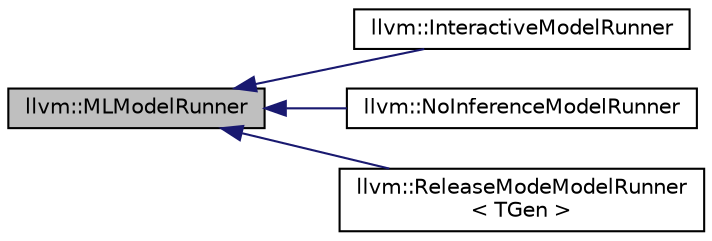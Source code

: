 digraph "llvm::MLModelRunner"
{
 // LATEX_PDF_SIZE
  bgcolor="transparent";
  edge [fontname="Helvetica",fontsize="10",labelfontname="Helvetica",labelfontsize="10"];
  node [fontname="Helvetica",fontsize="10",shape=record];
  rankdir="LR";
  Node1 [label="llvm::MLModelRunner",height=0.2,width=0.4,color="black", fillcolor="grey75", style="filled", fontcolor="black",tooltip="MLModelRunner interface: abstraction of a mechanism for evaluating a tensorflow \"saved model\"."];
  Node1 -> Node2 [dir="back",color="midnightblue",fontsize="10",style="solid",fontname="Helvetica"];
  Node2 [label="llvm::InteractiveModelRunner",height=0.2,width=0.4,color="black",URL="$classllvm_1_1InteractiveModelRunner.html",tooltip="A MLModelRunner that asks for advice from an external agent, or host."];
  Node1 -> Node3 [dir="back",color="midnightblue",fontsize="10",style="solid",fontname="Helvetica"];
  Node3 [label="llvm::NoInferenceModelRunner",height=0.2,width=0.4,color="black",URL="$classllvm_1_1NoInferenceModelRunner.html",tooltip="A pseudo model runner."];
  Node1 -> Node4 [dir="back",color="midnightblue",fontsize="10",style="solid",fontname="Helvetica"];
  Node4 [label="llvm::ReleaseModeModelRunner\l\< TGen \>",height=0.2,width=0.4,color="black",URL="$classllvm_1_1ReleaseModeModelRunner.html",tooltip="ReleaseModeModelRunner - production mode implementation of the MLModelRunner."];
}
